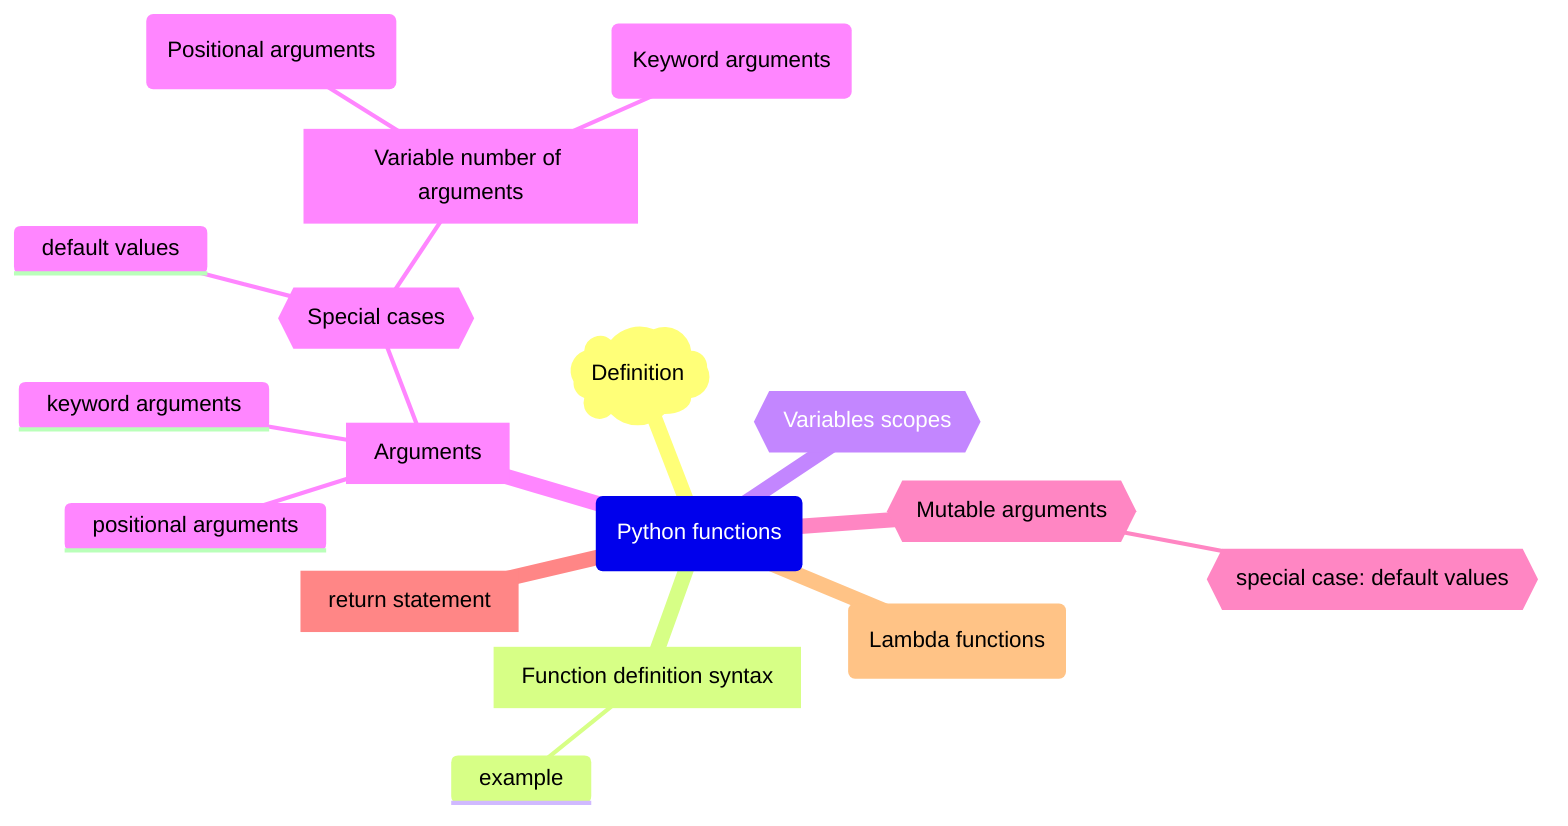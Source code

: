---
Python functions
---

mindmap
    root(Python functions)
        term)Definition(
        def[Function definition syntax]
            example
        scope{{Variables scopes}}
        ::[Arguments]
            positional arguments
            keyword arguments
            ::{{Special cases}}
                default values
                ::[Variable number of arguments]
                    pos(Positional arguments)
                    kw(Keyword arguments)
        m_args{{Mutable arguments}}
            ::{{special case: default values}}
        return[return statement]
        lambda(Lambda functions)
